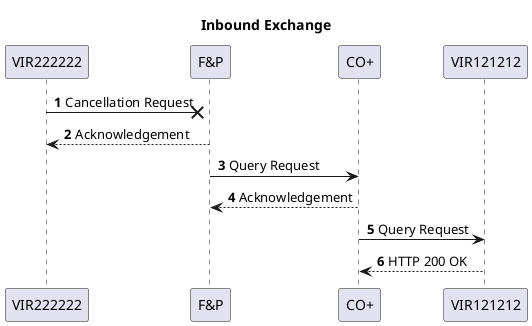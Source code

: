 @startuml
'https://plantuml.com/sequence-diagram

title Inbound Exchange

autonumber

"VIR222222" -x "F&P": Cancellation Request
"F&P" --> VIR222222: Acknowledgement

"F&P" -> "CO+": Query Request
"CO+" --> "F&P": Acknowledgement

"CO+" -> VIR121212: Query Request
VIR121212 --> "CO+": HTTP 200 OK


@enduml

